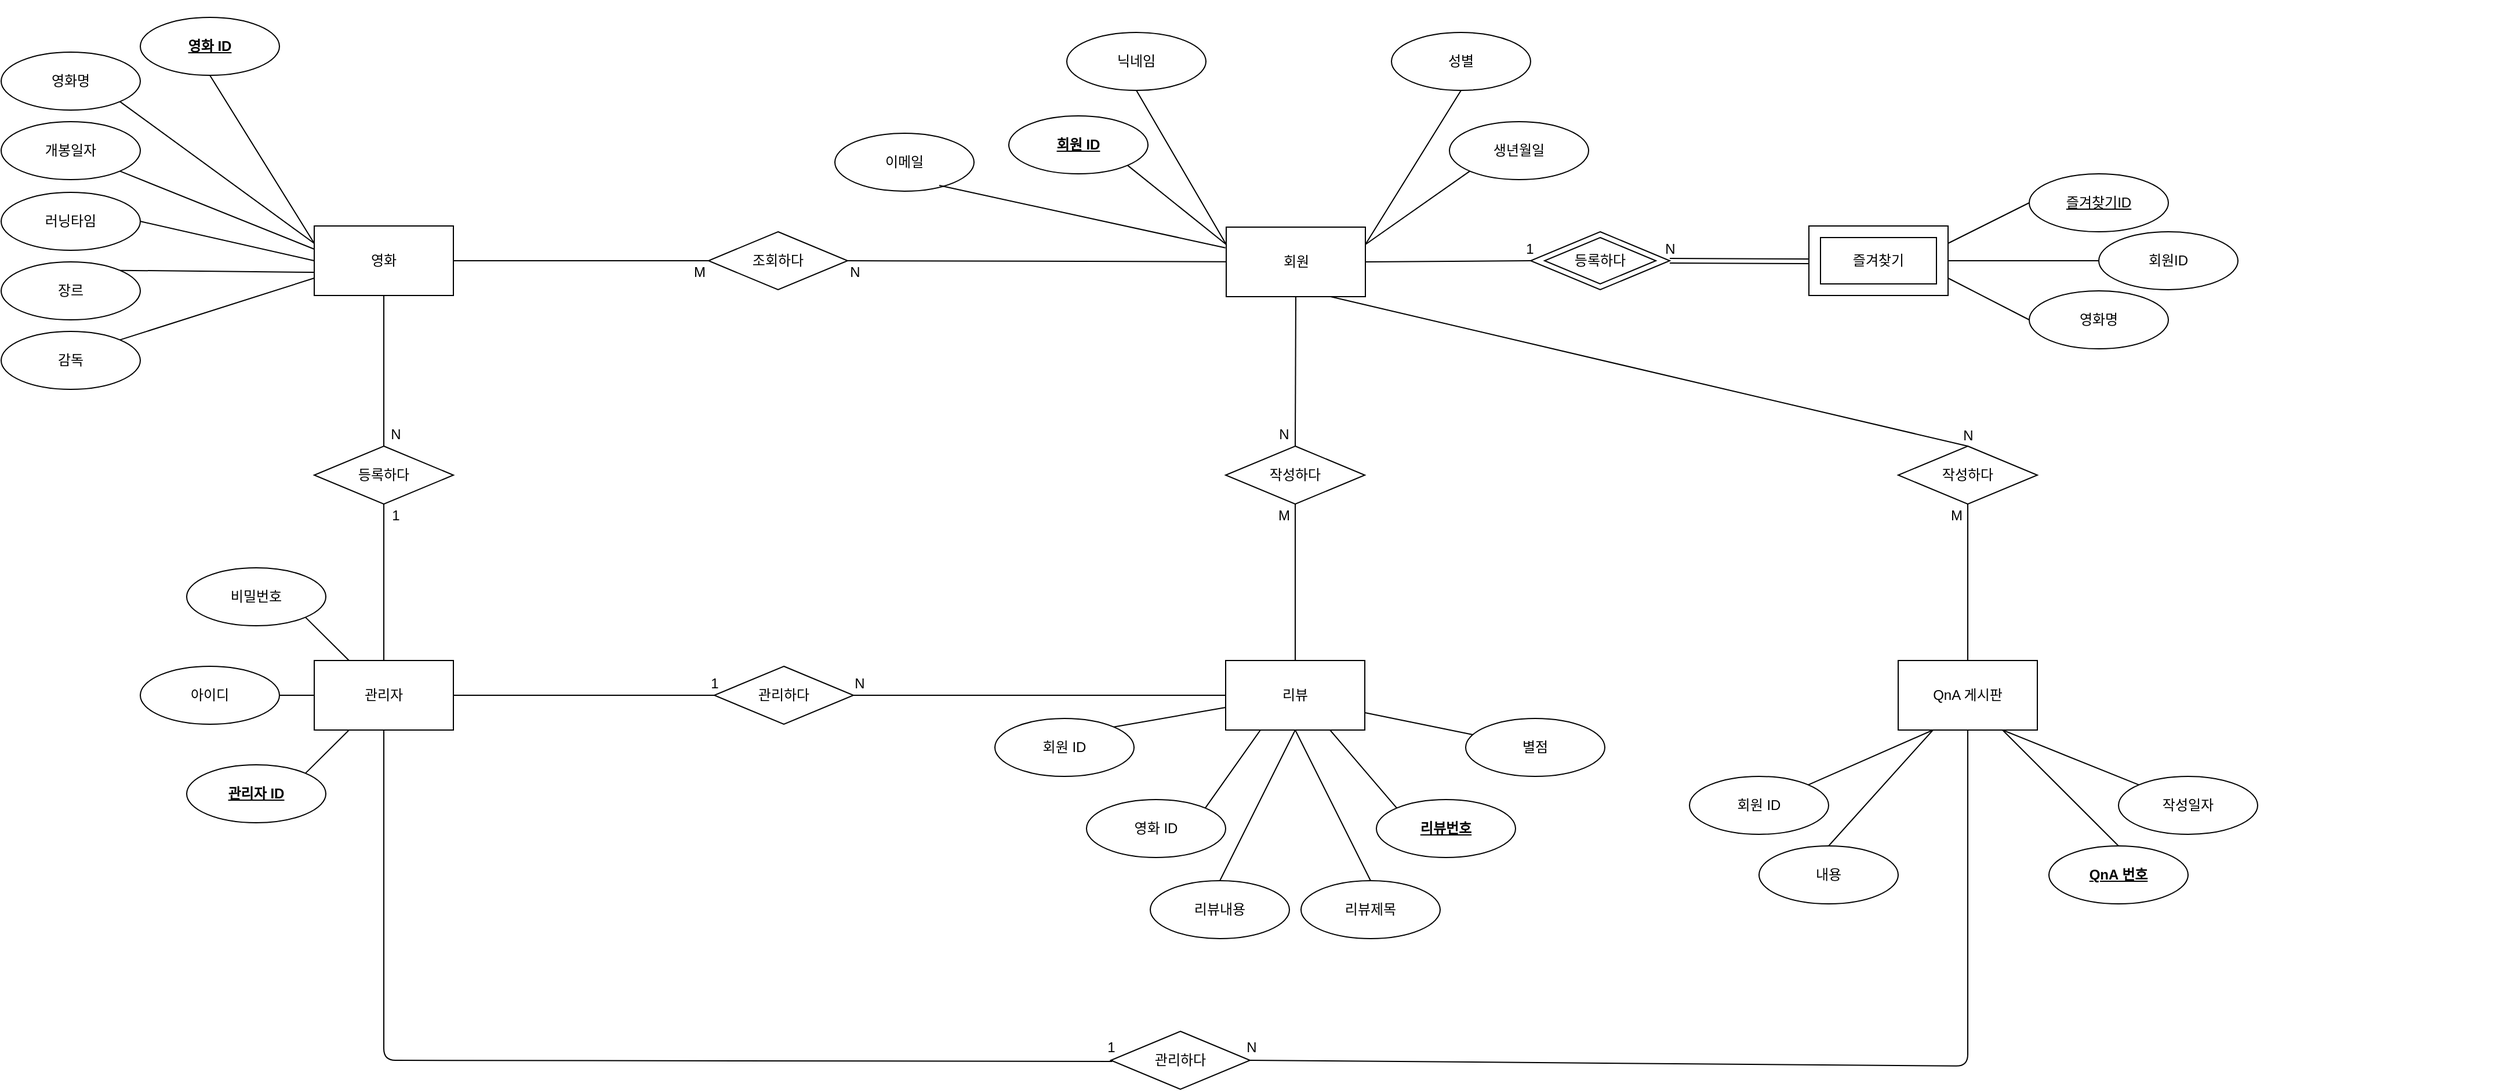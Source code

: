 <mxfile version="14.0.5" type="github">
  <diagram name="Page-1" id="ad52d381-51e7-2e0d-a935-2d0ddd2fd229">
    <mxGraphModel dx="4483" dy="980" grid="0" gridSize="10" guides="1" tooltips="1" connect="1" arrows="1" fold="1" page="0" pageScale="1" pageWidth="1600" pageHeight="1200" math="0" shadow="0">
      <root>
        <mxCell id="0" />
        <mxCell id="1" parent="0" />
        <mxCell id="uATa9xvKlWNHUryX7QZl-1" value="" style="group;container=1;" parent="1" vertex="1" connectable="0">
          <mxGeometry x="-1600" width="2065" height="940" as="geometry" />
        </mxCell>
        <mxCell id="iMhQcT8qadYTa4mWiRM_-1" value="영화" style="rounded=0;whiteSpace=wrap;html=1;" parent="uATa9xvKlWNHUryX7QZl-1" vertex="1">
          <mxGeometry x="181" y="195" width="120" height="60" as="geometry" />
        </mxCell>
        <mxCell id="iMhQcT8qadYTa4mWiRM_-7" value="조회하다" style="rhombus;whiteSpace=wrap;html=1;" parent="uATa9xvKlWNHUryX7QZl-1" vertex="1">
          <mxGeometry x="521" y="200" width="120" height="50" as="geometry" />
        </mxCell>
        <mxCell id="iMhQcT8qadYTa4mWiRM_-8" value="회원" style="rounded=0;whiteSpace=wrap;html=1;" parent="uATa9xvKlWNHUryX7QZl-1" vertex="1">
          <mxGeometry x="967.5" y="196" width="120" height="60" as="geometry" />
        </mxCell>
        <mxCell id="iMhQcT8qadYTa4mWiRM_-9" value="" style="endArrow=none;html=1;entryX=1;entryY=0.5;entryDx=0;entryDy=0;exitX=0;exitY=0.5;exitDx=0;exitDy=0;" parent="uATa9xvKlWNHUryX7QZl-1" source="iMhQcT8qadYTa4mWiRM_-7" target="iMhQcT8qadYTa4mWiRM_-1" edge="1">
          <mxGeometry width="50" height="50" relative="1" as="geometry">
            <mxPoint x="191" y="260" as="sourcePoint" />
            <mxPoint x="231" y="260" as="targetPoint" />
          </mxGeometry>
        </mxCell>
        <mxCell id="iMhQcT8qadYTa4mWiRM_-10" value="" style="endArrow=none;html=1;exitX=1;exitY=0.5;exitDx=0;exitDy=0;" parent="uATa9xvKlWNHUryX7QZl-1" source="iMhQcT8qadYTa4mWiRM_-7" target="iMhQcT8qadYTa4mWiRM_-8" edge="1">
          <mxGeometry width="50" height="50" relative="1" as="geometry">
            <mxPoint x="380" y="260" as="sourcePoint" />
            <mxPoint x="340" y="260" as="targetPoint" />
          </mxGeometry>
        </mxCell>
        <mxCell id="cognFk9Jnt_qJK0dII5s-3" value="&lt;u&gt;&lt;b&gt;영화 ID&lt;/b&gt;&lt;/u&gt;" style="ellipse;whiteSpace=wrap;html=1;" parent="uATa9xvKlWNHUryX7QZl-1" vertex="1">
          <mxGeometry x="31" y="15" width="120" height="50" as="geometry" />
        </mxCell>
        <mxCell id="cognFk9Jnt_qJK0dII5s-6" value="영화명" style="ellipse;whiteSpace=wrap;html=1;" parent="uATa9xvKlWNHUryX7QZl-1" vertex="1">
          <mxGeometry x="-89" y="45" width="120" height="50" as="geometry" />
        </mxCell>
        <mxCell id="cognFk9Jnt_qJK0dII5s-7" value="개봉일자" style="ellipse;whiteSpace=wrap;html=1;" parent="uATa9xvKlWNHUryX7QZl-1" vertex="1">
          <mxGeometry x="-89" y="105" width="120" height="50" as="geometry" />
        </mxCell>
        <mxCell id="cognFk9Jnt_qJK0dII5s-14" value="" style="endArrow=none;html=1;entryX=0.5;entryY=1;entryDx=0;entryDy=0;exitX=0;exitY=0.25;exitDx=0;exitDy=0;" parent="uATa9xvKlWNHUryX7QZl-1" source="iMhQcT8qadYTa4mWiRM_-1" target="cognFk9Jnt_qJK0dII5s-3" edge="1">
          <mxGeometry width="50" height="50" relative="1" as="geometry">
            <mxPoint x="521" y="345" as="sourcePoint" />
            <mxPoint x="571" y="295" as="targetPoint" />
          </mxGeometry>
        </mxCell>
        <mxCell id="cognFk9Jnt_qJK0dII5s-15" value="" style="endArrow=none;html=1;entryX=1;entryY=1;entryDx=0;entryDy=0;" parent="uATa9xvKlWNHUryX7QZl-1" target="cognFk9Jnt_qJK0dII5s-7" edge="1">
          <mxGeometry width="50" height="50" relative="1" as="geometry">
            <mxPoint x="181" y="215" as="sourcePoint" />
            <mxPoint x="571" y="295" as="targetPoint" />
          </mxGeometry>
        </mxCell>
        <mxCell id="cognFk9Jnt_qJK0dII5s-16" value="" style="endArrow=none;html=1;entryX=1;entryY=1;entryDx=0;entryDy=0;exitX=0;exitY=0.25;exitDx=0;exitDy=0;" parent="uATa9xvKlWNHUryX7QZl-1" source="iMhQcT8qadYTa4mWiRM_-1" target="cognFk9Jnt_qJK0dII5s-6" edge="1">
          <mxGeometry width="50" height="50" relative="1" as="geometry">
            <mxPoint x="241" y="195" as="sourcePoint" />
            <mxPoint x="321" y="25" as="targetPoint" />
          </mxGeometry>
        </mxCell>
        <mxCell id="cognFk9Jnt_qJK0dII5s-20" value="" style="endArrow=none;html=1;entryX=1;entryY=0;entryDx=0;entryDy=0;" parent="uATa9xvKlWNHUryX7QZl-1" target="cognFk9Jnt_qJK0dII5s-10" edge="1">
          <mxGeometry width="50" height="50" relative="1" as="geometry">
            <mxPoint x="181" y="235" as="sourcePoint" />
            <mxPoint x="254.037" y="37.42" as="targetPoint" />
          </mxGeometry>
        </mxCell>
        <mxCell id="cognFk9Jnt_qJK0dII5s-55" value="&lt;b&gt;&lt;u&gt;회원 ID&lt;/u&gt;&lt;/b&gt;" style="ellipse;whiteSpace=wrap;html=1;" parent="uATa9xvKlWNHUryX7QZl-1" vertex="1">
          <mxGeometry x="780" y="100" width="120" height="50" as="geometry" />
        </mxCell>
        <mxCell id="cognFk9Jnt_qJK0dII5s-56" value="닉네임" style="ellipse;whiteSpace=wrap;html=1;" parent="uATa9xvKlWNHUryX7QZl-1" vertex="1">
          <mxGeometry x="830" y="28" width="120" height="50" as="geometry" />
        </mxCell>
        <mxCell id="cognFk9Jnt_qJK0dII5s-57" value="생년월일" style="ellipse;whiteSpace=wrap;html=1;" parent="uATa9xvKlWNHUryX7QZl-1" vertex="1">
          <mxGeometry x="1160" y="105" width="120" height="50" as="geometry" />
        </mxCell>
        <mxCell id="cognFk9Jnt_qJK0dII5s-58" value="성별" style="ellipse;whiteSpace=wrap;html=1;" parent="uATa9xvKlWNHUryX7QZl-1" vertex="1">
          <mxGeometry x="1110" y="28" width="120" height="50" as="geometry" />
        </mxCell>
        <mxCell id="iMhQcT8qadYTa4mWiRM_-17" value="리뷰" style="rounded=0;whiteSpace=wrap;html=1;" parent="uATa9xvKlWNHUryX7QZl-1" vertex="1">
          <mxGeometry x="967" y="570" width="120" height="60" as="geometry" />
        </mxCell>
        <mxCell id="iMhQcT8qadYTa4mWiRM_-21" value="" style="endArrow=none;html=1;entryX=0.5;entryY=1;entryDx=0;entryDy=0;" parent="uATa9xvKlWNHUryX7QZl-1" source="iMhQcT8qadYTa4mWiRM_-17" target="iMhQcT8qadYTa4mWiRM_-16" edge="1">
          <mxGeometry width="50" height="50" relative="1" as="geometry">
            <mxPoint x="173" y="545" as="sourcePoint" />
            <mxPoint x="223" y="495" as="targetPoint" />
          </mxGeometry>
        </mxCell>
        <mxCell id="iMhQcT8qadYTa4mWiRM_-16" value="작성하다" style="rhombus;whiteSpace=wrap;html=1;" parent="uATa9xvKlWNHUryX7QZl-1" vertex="1">
          <mxGeometry x="967" y="385" width="120" height="50" as="geometry" />
        </mxCell>
        <mxCell id="uATa9xvKlWNHUryX7QZl-26" value="" style="endArrow=none;html=1;entryX=0.5;entryY=1;entryDx=0;entryDy=0;exitX=0;exitY=0.25;exitDx=0;exitDy=0;" parent="uATa9xvKlWNHUryX7QZl-1" source="iMhQcT8qadYTa4mWiRM_-8" target="cognFk9Jnt_qJK0dII5s-56" edge="1">
          <mxGeometry width="50" height="50" relative="1" as="geometry">
            <mxPoint x="970" y="220" as="sourcePoint" />
            <mxPoint x="1080" y="340" as="targetPoint" />
          </mxGeometry>
        </mxCell>
        <mxCell id="uATa9xvKlWNHUryX7QZl-27" value="" style="endArrow=none;html=1;entryX=1;entryY=1;entryDx=0;entryDy=0;exitX=0;exitY=0.25;exitDx=0;exitDy=0;" parent="uATa9xvKlWNHUryX7QZl-1" source="iMhQcT8qadYTa4mWiRM_-8" target="cognFk9Jnt_qJK0dII5s-55" edge="1">
          <mxGeometry width="50" height="50" relative="1" as="geometry">
            <mxPoint x="970" y="210" as="sourcePoint" />
            <mxPoint x="900" y="88.0" as="targetPoint" />
          </mxGeometry>
        </mxCell>
        <mxCell id="uATa9xvKlWNHUryX7QZl-28" value="" style="endArrow=none;html=1;entryX=0.5;entryY=1;entryDx=0;entryDy=0;exitX=1;exitY=0.25;exitDx=0;exitDy=0;" parent="uATa9xvKlWNHUryX7QZl-1" source="iMhQcT8qadYTa4mWiRM_-8" target="cognFk9Jnt_qJK0dII5s-58" edge="1">
          <mxGeometry width="50" height="50" relative="1" as="geometry">
            <mxPoint x="1010" y="310" as="sourcePoint" />
            <mxPoint x="1060" y="260" as="targetPoint" />
          </mxGeometry>
        </mxCell>
        <mxCell id="uATa9xvKlWNHUryX7QZl-29" value="" style="endArrow=none;html=1;entryX=0;entryY=1;entryDx=0;entryDy=0;exitX=1;exitY=0.25;exitDx=0;exitDy=0;" parent="uATa9xvKlWNHUryX7QZl-1" source="iMhQcT8qadYTa4mWiRM_-8" target="cognFk9Jnt_qJK0dII5s-57" edge="1">
          <mxGeometry width="50" height="50" relative="1" as="geometry">
            <mxPoint x="1097.5" y="221" as="sourcePoint" />
            <mxPoint x="1180" y="88.0" as="targetPoint" />
          </mxGeometry>
        </mxCell>
        <mxCell id="cognFk9Jnt_qJK0dII5s-33" value="회원 ID" style="ellipse;whiteSpace=wrap;html=1;" parent="uATa9xvKlWNHUryX7QZl-1" vertex="1">
          <mxGeometry x="768" y="620" width="120" height="50" as="geometry" />
        </mxCell>
        <mxCell id="cognFk9Jnt_qJK0dII5s-31" value="별점" style="ellipse;whiteSpace=wrap;html=1;" parent="uATa9xvKlWNHUryX7QZl-1" vertex="1">
          <mxGeometry x="1174" y="620" width="120" height="50" as="geometry" />
        </mxCell>
        <mxCell id="cognFk9Jnt_qJK0dII5s-35" value="" style="endArrow=none;html=1;exitX=1;exitY=0.75;exitDx=0;exitDy=0;" parent="uATa9xvKlWNHUryX7QZl-1" source="iMhQcT8qadYTa4mWiRM_-17" target="cognFk9Jnt_qJK0dII5s-31" edge="1">
          <mxGeometry width="50" height="50" relative="1" as="geometry">
            <mxPoint x="1476" y="610" as="sourcePoint" />
            <mxPoint x="1516" y="530" as="targetPoint" />
          </mxGeometry>
        </mxCell>
        <mxCell id="cognFk9Jnt_qJK0dII5s-36" value="" style="endArrow=none;html=1;entryX=1;entryY=0;entryDx=0;entryDy=0;" parent="uATa9xvKlWNHUryX7QZl-1" source="iMhQcT8qadYTa4mWiRM_-17" target="cognFk9Jnt_qJK0dII5s-33" edge="1">
          <mxGeometry width="50" height="50" relative="1" as="geometry">
            <mxPoint x="1466" y="580" as="sourcePoint" />
            <mxPoint x="1516" y="530" as="targetPoint" />
          </mxGeometry>
        </mxCell>
        <mxCell id="uATa9xvKlWNHUryX7QZl-35" value="" style="endArrow=none;html=1;entryX=0.5;entryY=1;entryDx=0;entryDy=0;exitX=0.5;exitY=0;exitDx=0;exitDy=0;" parent="uATa9xvKlWNHUryX7QZl-1" source="iMhQcT8qadYTa4mWiRM_-16" target="iMhQcT8qadYTa4mWiRM_-8" edge="1">
          <mxGeometry width="50" height="50" relative="1" as="geometry">
            <mxPoint x="750" y="560" as="sourcePoint" />
            <mxPoint x="800" y="510" as="targetPoint" />
          </mxGeometry>
        </mxCell>
        <mxCell id="uATa9xvKlWNHUryX7QZl-5" value="관리자" style="rounded=0;whiteSpace=wrap;html=1;" parent="uATa9xvKlWNHUryX7QZl-1" vertex="1">
          <mxGeometry x="181" y="570" width="120" height="60" as="geometry" />
        </mxCell>
        <mxCell id="uATa9xvKlWNHUryX7QZl-8" value="&lt;u&gt;&lt;b&gt;관리자 ID&lt;/b&gt;&lt;/u&gt;" style="ellipse;whiteSpace=wrap;html=1;" parent="uATa9xvKlWNHUryX7QZl-1" vertex="1">
          <mxGeometry x="71" y="660" width="120" height="50" as="geometry" />
        </mxCell>
        <mxCell id="uATa9xvKlWNHUryX7QZl-38" value="등록하다" style="rhombus;whiteSpace=wrap;html=1;" parent="uATa9xvKlWNHUryX7QZl-1" vertex="1">
          <mxGeometry x="181" y="385" width="120" height="50" as="geometry" />
        </mxCell>
        <mxCell id="uATa9xvKlWNHUryX7QZl-37" value="" style="endArrow=none;html=1;entryX=0.5;entryY=1;entryDx=0;entryDy=0;exitX=0.5;exitY=0;exitDx=0;exitDy=0;" parent="uATa9xvKlWNHUryX7QZl-1" source="uATa9xvKlWNHUryX7QZl-38" target="iMhQcT8qadYTa4mWiRM_-1" edge="1">
          <mxGeometry width="50" height="50" relative="1" as="geometry">
            <mxPoint x="241" y="380" as="sourcePoint" />
            <mxPoint x="471" y="510" as="targetPoint" />
          </mxGeometry>
        </mxCell>
        <mxCell id="uATa9xvKlWNHUryX7QZl-39" value="" style="endArrow=none;html=1;entryX=0.5;entryY=0;entryDx=0;entryDy=0;exitX=0.5;exitY=1;exitDx=0;exitDy=0;" parent="uATa9xvKlWNHUryX7QZl-1" source="uATa9xvKlWNHUryX7QZl-38" target="uATa9xvKlWNHUryX7QZl-5" edge="1">
          <mxGeometry width="50" height="50" relative="1" as="geometry">
            <mxPoint x="251" y="430" as="sourcePoint" />
            <mxPoint x="301" y="380" as="targetPoint" />
          </mxGeometry>
        </mxCell>
        <mxCell id="uATa9xvKlWNHUryX7QZl-40" value="" style="endArrow=none;html=1;exitX=1;exitY=0;exitDx=0;exitDy=0;entryX=0.25;entryY=1;entryDx=0;entryDy=0;" parent="uATa9xvKlWNHUryX7QZl-1" source="uATa9xvKlWNHUryX7QZl-8" target="uATa9xvKlWNHUryX7QZl-5" edge="1">
          <mxGeometry width="50" height="50" relative="1" as="geometry">
            <mxPoint x="311" y="390" as="sourcePoint" />
            <mxPoint x="361" y="340" as="targetPoint" />
          </mxGeometry>
        </mxCell>
        <mxCell id="uATa9xvKlWNHUryX7QZl-41" value="관리하다" style="rhombus;whiteSpace=wrap;html=1;" parent="uATa9xvKlWNHUryX7QZl-1" vertex="1">
          <mxGeometry x="526" y="575" width="120" height="50" as="geometry" />
        </mxCell>
        <mxCell id="cognFk9Jnt_qJK0dII5s-21" value="&lt;b&gt;&lt;u&gt;리뷰번호&lt;/u&gt;&lt;/b&gt;" style="ellipse;whiteSpace=wrap;html=1;" parent="uATa9xvKlWNHUryX7QZl-1" vertex="1">
          <mxGeometry x="1097" y="690" width="120" height="50" as="geometry" />
        </mxCell>
        <mxCell id="cognFk9Jnt_qJK0dII5s-45" value="" style="endArrow=none;html=1;entryX=0.75;entryY=1;entryDx=0;entryDy=0;exitX=0;exitY=0;exitDx=0;exitDy=0;" parent="uATa9xvKlWNHUryX7QZl-1" source="cognFk9Jnt_qJK0dII5s-21" target="iMhQcT8qadYTa4mWiRM_-17" edge="1">
          <mxGeometry width="50" height="50" relative="1" as="geometry">
            <mxPoint x="907" y="675" as="sourcePoint" />
            <mxPoint x="957" y="625" as="targetPoint" />
          </mxGeometry>
        </mxCell>
        <mxCell id="cognFk9Jnt_qJK0dII5s-26" value="리뷰제목" style="ellipse;whiteSpace=wrap;html=1;" parent="uATa9xvKlWNHUryX7QZl-1" vertex="1">
          <mxGeometry x="1032" y="760" width="120" height="50" as="geometry" />
        </mxCell>
        <mxCell id="cognFk9Jnt_qJK0dII5s-46" value="" style="endArrow=none;html=1;entryX=0.5;entryY=1;entryDx=0;entryDy=0;exitX=0.5;exitY=0;exitDx=0;exitDy=0;" parent="uATa9xvKlWNHUryX7QZl-1" source="cognFk9Jnt_qJK0dII5s-26" target="iMhQcT8qadYTa4mWiRM_-17" edge="1">
          <mxGeometry width="50" height="50" relative="1" as="geometry">
            <mxPoint x="907" y="675" as="sourcePoint" />
            <mxPoint x="957" y="625" as="targetPoint" />
          </mxGeometry>
        </mxCell>
        <mxCell id="uATa9xvKlWNHUryX7QZl-43" value="" style="endArrow=none;html=1;entryX=1;entryY=0.5;entryDx=0;entryDy=0;exitX=0;exitY=0.5;exitDx=0;exitDy=0;" parent="uATa9xvKlWNHUryX7QZl-1" source="uATa9xvKlWNHUryX7QZl-41" target="uATa9xvKlWNHUryX7QZl-5" edge="1">
          <mxGeometry width="50" height="50" relative="1" as="geometry">
            <mxPoint x="411" y="500" as="sourcePoint" />
            <mxPoint x="461" y="450" as="targetPoint" />
          </mxGeometry>
        </mxCell>
        <mxCell id="uATa9xvKlWNHUryX7QZl-44" value="" style="endArrow=none;html=1;exitX=0;exitY=0.5;exitDx=0;exitDy=0;entryX=1;entryY=0.5;entryDx=0;entryDy=0;" parent="uATa9xvKlWNHUryX7QZl-1" source="iMhQcT8qadYTa4mWiRM_-17" target="uATa9xvKlWNHUryX7QZl-41" edge="1">
          <mxGeometry width="50" height="50" relative="1" as="geometry">
            <mxPoint x="743" y="610" as="sourcePoint" />
            <mxPoint x="853" y="600" as="targetPoint" />
          </mxGeometry>
        </mxCell>
        <mxCell id="uATa9xvKlWNHUryX7QZl-47" value="M" style="text;html=1;align=center;verticalAlign=middle;resizable=0;points=[];autosize=1;" parent="uATa9xvKlWNHUryX7QZl-1" vertex="1">
          <mxGeometry x="498" y="225" width="30" height="20" as="geometry" />
        </mxCell>
        <mxCell id="uATa9xvKlWNHUryX7QZl-7" value="즐겨찾기" style="rounded=0;whiteSpace=wrap;html=1;" parent="uATa9xvKlWNHUryX7QZl-1" vertex="1">
          <mxGeometry x="1470" y="195" width="120" height="60" as="geometry" />
        </mxCell>
        <mxCell id="uATa9xvKlWNHUryX7QZl-15" value="&lt;u&gt;즐겨찾기ID&lt;/u&gt;" style="ellipse;whiteSpace=wrap;html=1;" parent="uATa9xvKlWNHUryX7QZl-1" vertex="1">
          <mxGeometry x="1660" y="150" width="120" height="50" as="geometry" />
        </mxCell>
        <mxCell id="uATa9xvKlWNHUryX7QZl-16" value="회원ID" style="ellipse;whiteSpace=wrap;html=1;" parent="uATa9xvKlWNHUryX7QZl-1" vertex="1">
          <mxGeometry x="1720" y="200" width="120" height="50" as="geometry" />
        </mxCell>
        <mxCell id="uATa9xvKlWNHUryX7QZl-17" value="영화명" style="ellipse;whiteSpace=wrap;html=1;" parent="uATa9xvKlWNHUryX7QZl-1" vertex="1">
          <mxGeometry x="1660" y="251" width="120" height="50" as="geometry" />
        </mxCell>
        <mxCell id="uATa9xvKlWNHUryX7QZl-49" value="" style="endArrow=none;html=1;entryX=1;entryY=0.25;entryDx=0;entryDy=0;exitX=0;exitY=0.5;exitDx=0;exitDy=0;" parent="uATa9xvKlWNHUryX7QZl-1" source="uATa9xvKlWNHUryX7QZl-15" target="uATa9xvKlWNHUryX7QZl-7" edge="1">
          <mxGeometry width="50" height="50" relative="1" as="geometry">
            <mxPoint x="1810" y="510" as="sourcePoint" />
            <mxPoint x="1860" y="460" as="targetPoint" />
          </mxGeometry>
        </mxCell>
        <mxCell id="uATa9xvKlWNHUryX7QZl-51" value="" style="endArrow=none;html=1;entryX=1;entryY=0.5;entryDx=0;entryDy=0;exitX=0;exitY=0.5;exitDx=0;exitDy=0;" parent="uATa9xvKlWNHUryX7QZl-1" source="uATa9xvKlWNHUryX7QZl-16" target="uATa9xvKlWNHUryX7QZl-7" edge="1">
          <mxGeometry width="50" height="50" relative="1" as="geometry">
            <mxPoint x="1810" y="510" as="sourcePoint" />
            <mxPoint x="1860" y="460" as="targetPoint" />
          </mxGeometry>
        </mxCell>
        <mxCell id="uATa9xvKlWNHUryX7QZl-52" value="" style="endArrow=none;html=1;entryX=1;entryY=0.75;entryDx=0;entryDy=0;exitX=0;exitY=0.5;exitDx=0;exitDy=0;" parent="uATa9xvKlWNHUryX7QZl-1" source="uATa9xvKlWNHUryX7QZl-17" target="uATa9xvKlWNHUryX7QZl-7" edge="1">
          <mxGeometry width="50" height="50" relative="1" as="geometry">
            <mxPoint x="1810" y="510" as="sourcePoint" />
            <mxPoint x="1860" y="460" as="targetPoint" />
          </mxGeometry>
        </mxCell>
        <mxCell id="uATa9xvKlWNHUryX7QZl-54" value="제공" style="rhombus;whiteSpace=wrap;html=1;" parent="uATa9xvKlWNHUryX7QZl-1" vertex="1">
          <mxGeometry x="1230" y="200" width="120" height="50" as="geometry" />
        </mxCell>
        <mxCell id="uATa9xvKlWNHUryX7QZl-56" value="" style="endArrow=none;html=1;entryX=1;entryY=0.5;entryDx=0;entryDy=0;exitX=0;exitY=0.5;exitDx=0;exitDy=0;" parent="uATa9xvKlWNHUryX7QZl-1" source="uATa9xvKlWNHUryX7QZl-54" target="iMhQcT8qadYTa4mWiRM_-8" edge="1">
          <mxGeometry width="50" height="50" relative="1" as="geometry">
            <mxPoint x="1460" y="530" as="sourcePoint" />
            <mxPoint x="1510" y="480" as="targetPoint" />
          </mxGeometry>
        </mxCell>
        <mxCell id="uATa9xvKlWNHUryX7QZl-6" value="QnA 게시판" style="rounded=0;whiteSpace=wrap;html=1;" parent="uATa9xvKlWNHUryX7QZl-1" vertex="1">
          <mxGeometry x="1547" y="570" width="120" height="60" as="geometry" />
        </mxCell>
        <mxCell id="uATa9xvKlWNHUryX7QZl-9" value="회원 ID" style="ellipse;whiteSpace=wrap;html=1;" parent="uATa9xvKlWNHUryX7QZl-1" vertex="1">
          <mxGeometry x="1367" y="670" width="120" height="50" as="geometry" />
        </mxCell>
        <mxCell id="uATa9xvKlWNHUryX7QZl-11" value="내용" style="ellipse;whiteSpace=wrap;html=1;" parent="uATa9xvKlWNHUryX7QZl-1" vertex="1">
          <mxGeometry x="1427" y="730" width="120" height="50" as="geometry" />
        </mxCell>
        <mxCell id="uATa9xvKlWNHUryX7QZl-12" value="작성일자" style="ellipse;whiteSpace=wrap;html=1;" parent="uATa9xvKlWNHUryX7QZl-1" vertex="1">
          <mxGeometry x="1737" y="670" width="120" height="50" as="geometry" />
        </mxCell>
        <mxCell id="uATa9xvKlWNHUryX7QZl-13" value="&lt;b&gt;&lt;u&gt;QnA 번호&lt;/u&gt;&lt;/b&gt;" style="ellipse;whiteSpace=wrap;html=1;" parent="uATa9xvKlWNHUryX7QZl-1" vertex="1">
          <mxGeometry x="1677" y="730" width="120" height="50" as="geometry" />
        </mxCell>
        <mxCell id="uATa9xvKlWNHUryX7QZl-59" value="" style="endArrow=none;html=1;entryX=0.25;entryY=1;entryDx=0;entryDy=0;exitX=1;exitY=0;exitDx=0;exitDy=0;" parent="uATa9xvKlWNHUryX7QZl-1" source="uATa9xvKlWNHUryX7QZl-9" target="uATa9xvKlWNHUryX7QZl-6" edge="1">
          <mxGeometry width="50" height="50" relative="1" as="geometry">
            <mxPoint x="1467" y="570" as="sourcePoint" />
            <mxPoint x="1517" y="520" as="targetPoint" />
          </mxGeometry>
        </mxCell>
        <mxCell id="uATa9xvKlWNHUryX7QZl-60" value="" style="endArrow=none;html=1;exitX=0.5;exitY=0;exitDx=0;exitDy=0;entryX=0.25;entryY=1;entryDx=0;entryDy=0;" parent="uATa9xvKlWNHUryX7QZl-1" source="uATa9xvKlWNHUryX7QZl-11" target="uATa9xvKlWNHUryX7QZl-6" edge="1">
          <mxGeometry width="50" height="50" relative="1" as="geometry">
            <mxPoint x="1467" y="570" as="sourcePoint" />
            <mxPoint x="1517" y="520" as="targetPoint" />
          </mxGeometry>
        </mxCell>
        <mxCell id="uATa9xvKlWNHUryX7QZl-61" value="" style="endArrow=none;html=1;entryX=0.5;entryY=0;entryDx=0;entryDy=0;exitX=0.75;exitY=1;exitDx=0;exitDy=0;" parent="uATa9xvKlWNHUryX7QZl-1" source="uATa9xvKlWNHUryX7QZl-6" target="uATa9xvKlWNHUryX7QZl-13" edge="1">
          <mxGeometry width="50" height="50" relative="1" as="geometry">
            <mxPoint x="1467" y="570" as="sourcePoint" />
            <mxPoint x="1517" y="520" as="targetPoint" />
          </mxGeometry>
        </mxCell>
        <mxCell id="uATa9xvKlWNHUryX7QZl-62" value="" style="endArrow=none;html=1;exitX=0;exitY=0;exitDx=0;exitDy=0;entryX=0.75;entryY=1;entryDx=0;entryDy=0;" parent="uATa9xvKlWNHUryX7QZl-1" source="uATa9xvKlWNHUryX7QZl-12" target="uATa9xvKlWNHUryX7QZl-6" edge="1">
          <mxGeometry width="50" height="50" relative="1" as="geometry">
            <mxPoint x="1467" y="570" as="sourcePoint" />
            <mxPoint x="1517" y="520" as="targetPoint" />
          </mxGeometry>
        </mxCell>
        <mxCell id="uATa9xvKlWNHUryX7QZl-63" value="작성하다" style="rhombus;whiteSpace=wrap;html=1;" parent="uATa9xvKlWNHUryX7QZl-1" vertex="1">
          <mxGeometry x="1547" y="385" width="120" height="50" as="geometry" />
        </mxCell>
        <mxCell id="uATa9xvKlWNHUryX7QZl-64" value="" style="endArrow=none;html=1;entryX=0.75;entryY=1;entryDx=0;entryDy=0;exitX=0.5;exitY=0;exitDx=0;exitDy=0;" parent="uATa9xvKlWNHUryX7QZl-1" source="uATa9xvKlWNHUryX7QZl-63" target="iMhQcT8qadYTa4mWiRM_-8" edge="1">
          <mxGeometry width="50" height="50" relative="1" as="geometry">
            <mxPoint x="1260" y="460" as="sourcePoint" />
            <mxPoint x="1310" y="410" as="targetPoint" />
          </mxGeometry>
        </mxCell>
        <mxCell id="uATa9xvKlWNHUryX7QZl-65" value="" style="endArrow=none;html=1;exitX=0.5;exitY=0;exitDx=0;exitDy=0;entryX=0.5;entryY=1;entryDx=0;entryDy=0;" parent="uATa9xvKlWNHUryX7QZl-1" source="uATa9xvKlWNHUryX7QZl-6" target="uATa9xvKlWNHUryX7QZl-63" edge="1">
          <mxGeometry width="50" height="50" relative="1" as="geometry">
            <mxPoint x="1387" y="460" as="sourcePoint" />
            <mxPoint x="1437" y="410" as="targetPoint" />
          </mxGeometry>
        </mxCell>
        <mxCell id="uATa9xvKlWNHUryX7QZl-67" value="" style="endArrow=none;html=1;entryX=0.5;entryY=1;entryDx=0;entryDy=0;exitX=1;exitY=0.5;exitDx=0;exitDy=0;" parent="uATa9xvKlWNHUryX7QZl-1" source="uATa9xvKlWNHUryX7QZl-68" target="uATa9xvKlWNHUryX7QZl-6" edge="1">
          <mxGeometry width="50" height="50" relative="1" as="geometry">
            <mxPoint x="970" y="750" as="sourcePoint" />
            <mxPoint x="1020" y="700" as="targetPoint" />
            <Array as="points">
              <mxPoint x="1607" y="920" />
            </Array>
          </mxGeometry>
        </mxCell>
        <mxCell id="uATa9xvKlWNHUryX7QZl-68" value="관리하다" style="rhombus;whiteSpace=wrap;html=1;" parent="uATa9xvKlWNHUryX7QZl-1" vertex="1">
          <mxGeometry x="868" y="890" width="120" height="50" as="geometry" />
        </mxCell>
        <mxCell id="uATa9xvKlWNHUryX7QZl-69" value="" style="endArrow=none;html=1;exitX=0.5;exitY=1;exitDx=0;exitDy=0;entryX=0.56;entryY=1.097;entryDx=0;entryDy=0;entryPerimeter=0;" parent="uATa9xvKlWNHUryX7QZl-1" source="uATa9xvKlWNHUryX7QZl-5" edge="1" target="uATa9xvKlWNHUryX7QZl-82">
          <mxGeometry width="50" height="50" relative="1" as="geometry">
            <mxPoint x="-1530" y="630" as="sourcePoint" />
            <mxPoint x="710" y="915" as="targetPoint" />
            <Array as="points">
              <mxPoint x="241" y="915" />
            </Array>
          </mxGeometry>
        </mxCell>
        <mxCell id="uATa9xvKlWNHUryX7QZl-71" value="M" style="text;html=1;align=center;verticalAlign=middle;resizable=0;points=[];autosize=1;" parent="uATa9xvKlWNHUryX7QZl-1" vertex="1">
          <mxGeometry x="1002" y="435" width="30" height="20" as="geometry" />
        </mxCell>
        <mxCell id="uATa9xvKlWNHUryX7QZl-74" value="N" style="text;html=1;align=center;verticalAlign=middle;resizable=0;points=[];autosize=1;" parent="uATa9xvKlWNHUryX7QZl-1" vertex="1">
          <mxGeometry x="1597" y="366" width="20" height="20" as="geometry" />
        </mxCell>
        <mxCell id="uATa9xvKlWNHUryX7QZl-75" value="M" style="text;html=1;align=center;verticalAlign=middle;resizable=0;points=[];autosize=1;" parent="uATa9xvKlWNHUryX7QZl-1" vertex="1">
          <mxGeometry x="1582" y="435" width="30" height="20" as="geometry" />
        </mxCell>
        <mxCell id="uATa9xvKlWNHUryX7QZl-78" value="1" style="text;html=1;align=center;verticalAlign=middle;resizable=0;points=[];autosize=1;" parent="uATa9xvKlWNHUryX7QZl-1" vertex="1">
          <mxGeometry x="1219" y="205" width="20" height="20" as="geometry" />
        </mxCell>
        <mxCell id="uATa9xvKlWNHUryX7QZl-79" value="N" style="text;html=1;align=center;verticalAlign=middle;resizable=0;points=[];autosize=1;" parent="uATa9xvKlWNHUryX7QZl-1" vertex="1">
          <mxGeometry x="1340" y="205" width="20" height="20" as="geometry" />
        </mxCell>
        <mxCell id="uATa9xvKlWNHUryX7QZl-80" value="1" style="text;html=1;align=center;verticalAlign=middle;resizable=0;points=[];autosize=1;" parent="uATa9xvKlWNHUryX7QZl-1" vertex="1">
          <mxGeometry x="516" y="580" width="20" height="20" as="geometry" />
        </mxCell>
        <mxCell id="uATa9xvKlWNHUryX7QZl-81" value="N" style="text;html=1;align=center;verticalAlign=middle;resizable=0;points=[];autosize=1;" parent="uATa9xvKlWNHUryX7QZl-1" vertex="1">
          <mxGeometry x="641" y="580" width="20" height="20" as="geometry" />
        </mxCell>
        <mxCell id="uATa9xvKlWNHUryX7QZl-82" value="1" style="text;html=1;align=center;verticalAlign=middle;resizable=0;points=[];autosize=1;" parent="uATa9xvKlWNHUryX7QZl-1" vertex="1">
          <mxGeometry x="858" y="894" width="20" height="20" as="geometry" />
        </mxCell>
        <mxCell id="uATa9xvKlWNHUryX7QZl-83" value="N" style="text;html=1;align=center;verticalAlign=middle;resizable=0;points=[];autosize=1;" parent="uATa9xvKlWNHUryX7QZl-1" vertex="1">
          <mxGeometry x="979" y="894" width="20" height="20" as="geometry" />
        </mxCell>
        <mxCell id="uATa9xvKlWNHUryX7QZl-85" value="1" style="text;html=1;align=center;verticalAlign=middle;resizable=0;points=[];autosize=1;" parent="uATa9xvKlWNHUryX7QZl-1" vertex="1">
          <mxGeometry x="241" y="435" width="20" height="20" as="geometry" />
        </mxCell>
        <mxCell id="uATa9xvKlWNHUryX7QZl-86" value="N" style="text;html=1;align=center;verticalAlign=middle;resizable=0;points=[];autosize=1;" parent="uATa9xvKlWNHUryX7QZl-1" vertex="1">
          <mxGeometry x="241" y="365" width="20" height="20" as="geometry" />
        </mxCell>
        <mxCell id="uATa9xvKlWNHUryX7QZl-95" value="" style="shape=link;html=1;exitX=1;exitY=0.5;exitDx=0;exitDy=0;" parent="uATa9xvKlWNHUryX7QZl-1" source="uATa9xvKlWNHUryX7QZl-54" edge="1">
          <mxGeometry width="100" relative="1" as="geometry">
            <mxPoint x="1370" y="225.5" as="sourcePoint" />
            <mxPoint x="1470" y="225.5" as="targetPoint" />
          </mxGeometry>
        </mxCell>
        <mxCell id="uATa9xvKlWNHUryX7QZl-96" value="즐겨찾기" style="rounded=0;whiteSpace=wrap;html=1;" parent="uATa9xvKlWNHUryX7QZl-1" vertex="1">
          <mxGeometry x="1480" y="205" width="100" height="40" as="geometry" />
        </mxCell>
        <mxCell id="uATa9xvKlWNHUryX7QZl-97" value="등록하다" style="rhombus;whiteSpace=wrap;html=1;" parent="uATa9xvKlWNHUryX7QZl-1" vertex="1">
          <mxGeometry x="1242" y="205" width="96" height="40" as="geometry" />
        </mxCell>
        <mxCell id="wIL_KajG3L5iKuKZKRPk-2" value="이메일" style="ellipse;whiteSpace=wrap;html=1;" parent="uATa9xvKlWNHUryX7QZl-1" vertex="1">
          <mxGeometry x="630" y="115" width="120" height="50" as="geometry" />
        </mxCell>
        <mxCell id="cognFk9Jnt_qJK0dII5s-29" value="영화 ID" style="ellipse;whiteSpace=wrap;html=1;" parent="uATa9xvKlWNHUryX7QZl-1" vertex="1">
          <mxGeometry x="847" y="690" width="120" height="50" as="geometry" />
        </mxCell>
        <mxCell id="cognFk9Jnt_qJK0dII5s-48" value="" style="endArrow=none;html=1;entryX=0.25;entryY=1;entryDx=0;entryDy=0;exitX=1;exitY=0;exitDx=0;exitDy=0;" parent="uATa9xvKlWNHUryX7QZl-1" source="cognFk9Jnt_qJK0dII5s-29" target="iMhQcT8qadYTa4mWiRM_-17" edge="1">
          <mxGeometry width="50" height="50" relative="1" as="geometry">
            <mxPoint x="907" y="675" as="sourcePoint" />
            <mxPoint x="957" y="625" as="targetPoint" />
          </mxGeometry>
        </mxCell>
        <mxCell id="cognFk9Jnt_qJK0dII5s-27" value="리뷰내용" style="ellipse;whiteSpace=wrap;html=1;" parent="uATa9xvKlWNHUryX7QZl-1" vertex="1">
          <mxGeometry x="902" y="760" width="120" height="50" as="geometry" />
        </mxCell>
        <mxCell id="cognFk9Jnt_qJK0dII5s-47" value="" style="endArrow=none;html=1;exitX=0.5;exitY=0;exitDx=0;exitDy=0;entryX=0.5;entryY=1;entryDx=0;entryDy=0;" parent="uATa9xvKlWNHUryX7QZl-1" source="cognFk9Jnt_qJK0dII5s-27" target="iMhQcT8qadYTa4mWiRM_-17" edge="1">
          <mxGeometry width="50" height="50" relative="1" as="geometry">
            <mxPoint x="907" y="675" as="sourcePoint" />
            <mxPoint x="1047" y="630" as="targetPoint" />
          </mxGeometry>
        </mxCell>
        <mxCell id="uATa9xvKlWNHUryX7QZl-46" value="N" style="text;html=1;align=center;verticalAlign=middle;resizable=0;points=[];autosize=1;" parent="uATa9xvKlWNHUryX7QZl-1" vertex="1">
          <mxGeometry x="637" y="225" width="20" height="20" as="geometry" />
        </mxCell>
        <mxCell id="uATa9xvKlWNHUryX7QZl-88" value="아이디" style="ellipse;whiteSpace=wrap;html=1;" parent="1" vertex="1">
          <mxGeometry x="-1569" y="575" width="120" height="50" as="geometry" />
        </mxCell>
        <mxCell id="uATa9xvKlWNHUryX7QZl-89" value="" style="endArrow=none;html=1;exitX=1;exitY=0.5;exitDx=0;exitDy=0;entryX=0;entryY=0.5;entryDx=0;entryDy=0;" parent="1" source="uATa9xvKlWNHUryX7QZl-88" target="uATa9xvKlWNHUryX7QZl-5" edge="1">
          <mxGeometry width="50" height="50" relative="1" as="geometry">
            <mxPoint x="-1179" y="640" as="sourcePoint" />
            <mxPoint x="-1129" y="590" as="targetPoint" />
          </mxGeometry>
        </mxCell>
        <mxCell id="uATa9xvKlWNHUryX7QZl-90" value="비밀번호" style="ellipse;whiteSpace=wrap;html=1;" parent="1" vertex="1">
          <mxGeometry x="-1529" y="490" width="120" height="50" as="geometry" />
        </mxCell>
        <mxCell id="uATa9xvKlWNHUryX7QZl-91" value="" style="endArrow=none;html=1;entryX=1;entryY=1;entryDx=0;entryDy=0;exitX=0.25;exitY=0;exitDx=0;exitDy=0;" parent="1" source="uATa9xvKlWNHUryX7QZl-5" target="uATa9xvKlWNHUryX7QZl-90" edge="1">
          <mxGeometry width="50" height="50" relative="1" as="geometry">
            <mxPoint x="-1179" y="640" as="sourcePoint" />
            <mxPoint x="-1129" y="590" as="targetPoint" />
          </mxGeometry>
        </mxCell>
        <mxCell id="uATa9xvKlWNHUryX7QZl-94" value="N" style="text;html=1;align=center;verticalAlign=middle;resizable=0;points=[];autosize=1;" parent="1" vertex="1">
          <mxGeometry x="-593" y="365" width="20" height="20" as="geometry" />
        </mxCell>
        <mxCell id="wIL_KajG3L5iKuKZKRPk-1" value="" style="endArrow=none;html=1;exitX=-0.006;exitY=0.298;exitDx=0;exitDy=0;exitPerimeter=0;" parent="1" source="iMhQcT8qadYTa4mWiRM_-8" edge="1">
          <mxGeometry width="50" height="50" relative="1" as="geometry">
            <mxPoint x="-630" y="210" as="sourcePoint" />
            <mxPoint x="-880" y="160" as="targetPoint" />
          </mxGeometry>
        </mxCell>
        <mxCell id="cognFk9Jnt_qJK0dII5s-2" value="감독" style="ellipse;whiteSpace=wrap;html=1;" parent="1" vertex="1">
          <mxGeometry x="-1689" y="286" width="120" height="50" as="geometry" />
        </mxCell>
        <mxCell id="cognFk9Jnt_qJK0dII5s-8" value="러닝타임" style="ellipse;whiteSpace=wrap;html=1;" parent="1" vertex="1">
          <mxGeometry x="-1689" y="166" width="120" height="50" as="geometry" />
        </mxCell>
        <mxCell id="cognFk9Jnt_qJK0dII5s-10" value="장르" style="ellipse;whiteSpace=wrap;html=1;" parent="1" vertex="1">
          <mxGeometry x="-1689" y="226" width="120" height="50" as="geometry" />
        </mxCell>
        <mxCell id="cognFk9Jnt_qJK0dII5s-13" style="edgeStyle=orthogonalEdgeStyle;rounded=0;orthogonalLoop=1;jettySize=auto;html=1;exitX=0.5;exitY=1;exitDx=0;exitDy=0;" parent="1" edge="1">
          <mxGeometry relative="1" as="geometry">
            <mxPoint x="-1629" y="156" as="sourcePoint" />
            <mxPoint x="-1629" y="156" as="targetPoint" />
          </mxGeometry>
        </mxCell>
        <mxCell id="cognFk9Jnt_qJK0dII5s-1" value="" style="endArrow=none;html=1;exitX=1;exitY=0;exitDx=0;exitDy=0;entryX=0;entryY=0.75;entryDx=0;entryDy=0;" parent="1" source="cognFk9Jnt_qJK0dII5s-2" target="iMhQcT8qadYTa4mWiRM_-1" edge="1">
          <mxGeometry width="50" height="50" relative="1" as="geometry">
            <mxPoint x="-1439" y="125" as="sourcePoint" />
            <mxPoint x="-1359" y="195" as="targetPoint" />
          </mxGeometry>
        </mxCell>
        <mxCell id="cognFk9Jnt_qJK0dII5s-19" value="" style="endArrow=none;html=1;entryX=1;entryY=0.5;entryDx=0;entryDy=0;exitX=0;exitY=0.5;exitDx=0;exitDy=0;" parent="1" source="iMhQcT8qadYTa4mWiRM_-1" target="cognFk9Jnt_qJK0dII5s-8" edge="1">
          <mxGeometry width="50" height="50" relative="1" as="geometry">
            <mxPoint x="-1359" y="195" as="sourcePoint" />
            <mxPoint x="-1355.963" y="27.42" as="targetPoint" />
          </mxGeometry>
        </mxCell>
      </root>
    </mxGraphModel>
  </diagram>
</mxfile>
